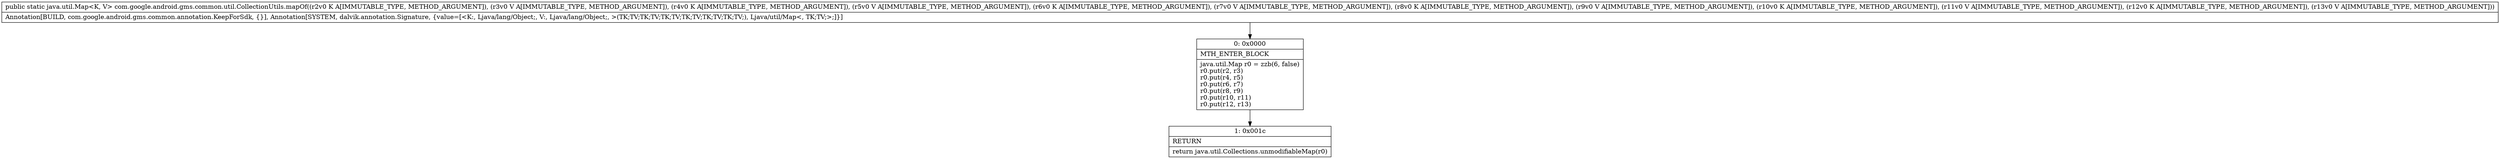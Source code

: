 digraph "CFG forcom.google.android.gms.common.util.CollectionUtils.mapOf(Ljava\/lang\/Object;Ljava\/lang\/Object;Ljava\/lang\/Object;Ljava\/lang\/Object;Ljava\/lang\/Object;Ljava\/lang\/Object;Ljava\/lang\/Object;Ljava\/lang\/Object;Ljava\/lang\/Object;Ljava\/lang\/Object;Ljava\/lang\/Object;Ljava\/lang\/Object;)Ljava\/util\/Map;" {
Node_0 [shape=record,label="{0\:\ 0x0000|MTH_ENTER_BLOCK\l|java.util.Map r0 = zzb(6, false)\lr0.put(r2, r3)\lr0.put(r4, r5)\lr0.put(r6, r7)\lr0.put(r8, r9)\lr0.put(r10, r11)\lr0.put(r12, r13)\l}"];
Node_1 [shape=record,label="{1\:\ 0x001c|RETURN\l|return java.util.Collections.unmodifiableMap(r0)\l}"];
MethodNode[shape=record,label="{public static java.util.Map\<K, V\> com.google.android.gms.common.util.CollectionUtils.mapOf((r2v0 K A[IMMUTABLE_TYPE, METHOD_ARGUMENT]), (r3v0 V A[IMMUTABLE_TYPE, METHOD_ARGUMENT]), (r4v0 K A[IMMUTABLE_TYPE, METHOD_ARGUMENT]), (r5v0 V A[IMMUTABLE_TYPE, METHOD_ARGUMENT]), (r6v0 K A[IMMUTABLE_TYPE, METHOD_ARGUMENT]), (r7v0 V A[IMMUTABLE_TYPE, METHOD_ARGUMENT]), (r8v0 K A[IMMUTABLE_TYPE, METHOD_ARGUMENT]), (r9v0 V A[IMMUTABLE_TYPE, METHOD_ARGUMENT]), (r10v0 K A[IMMUTABLE_TYPE, METHOD_ARGUMENT]), (r11v0 V A[IMMUTABLE_TYPE, METHOD_ARGUMENT]), (r12v0 K A[IMMUTABLE_TYPE, METHOD_ARGUMENT]), (r13v0 V A[IMMUTABLE_TYPE, METHOD_ARGUMENT]))  | Annotation[BUILD, com.google.android.gms.common.annotation.KeepForSdk, \{\}], Annotation[SYSTEM, dalvik.annotation.Signature, \{value=[\<K:, Ljava\/lang\/Object;, V:, Ljava\/lang\/Object;, \>(TK;TV;TK;TV;TK;TV;TK;TV;TK;TV;TK;TV;), Ljava\/util\/Map\<, TK;TV;\>;]\}]\l}"];
MethodNode -> Node_0;
Node_0 -> Node_1;
}

